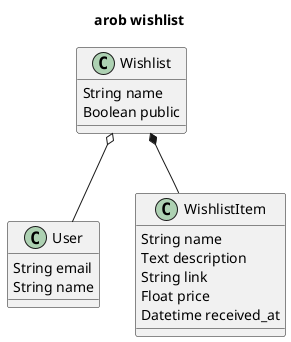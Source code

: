 @startuml arob wishlist

title arob wishlist

class User {
  String email
  String name
}

class Wishlist {
  String name
  Boolean public
}

class WishlistItem {
  String name
  Text description
  String link
  Float price
  Datetime received_at
}

Wishlist o-- User
Wishlist *-- WishlistItem

@enduml
